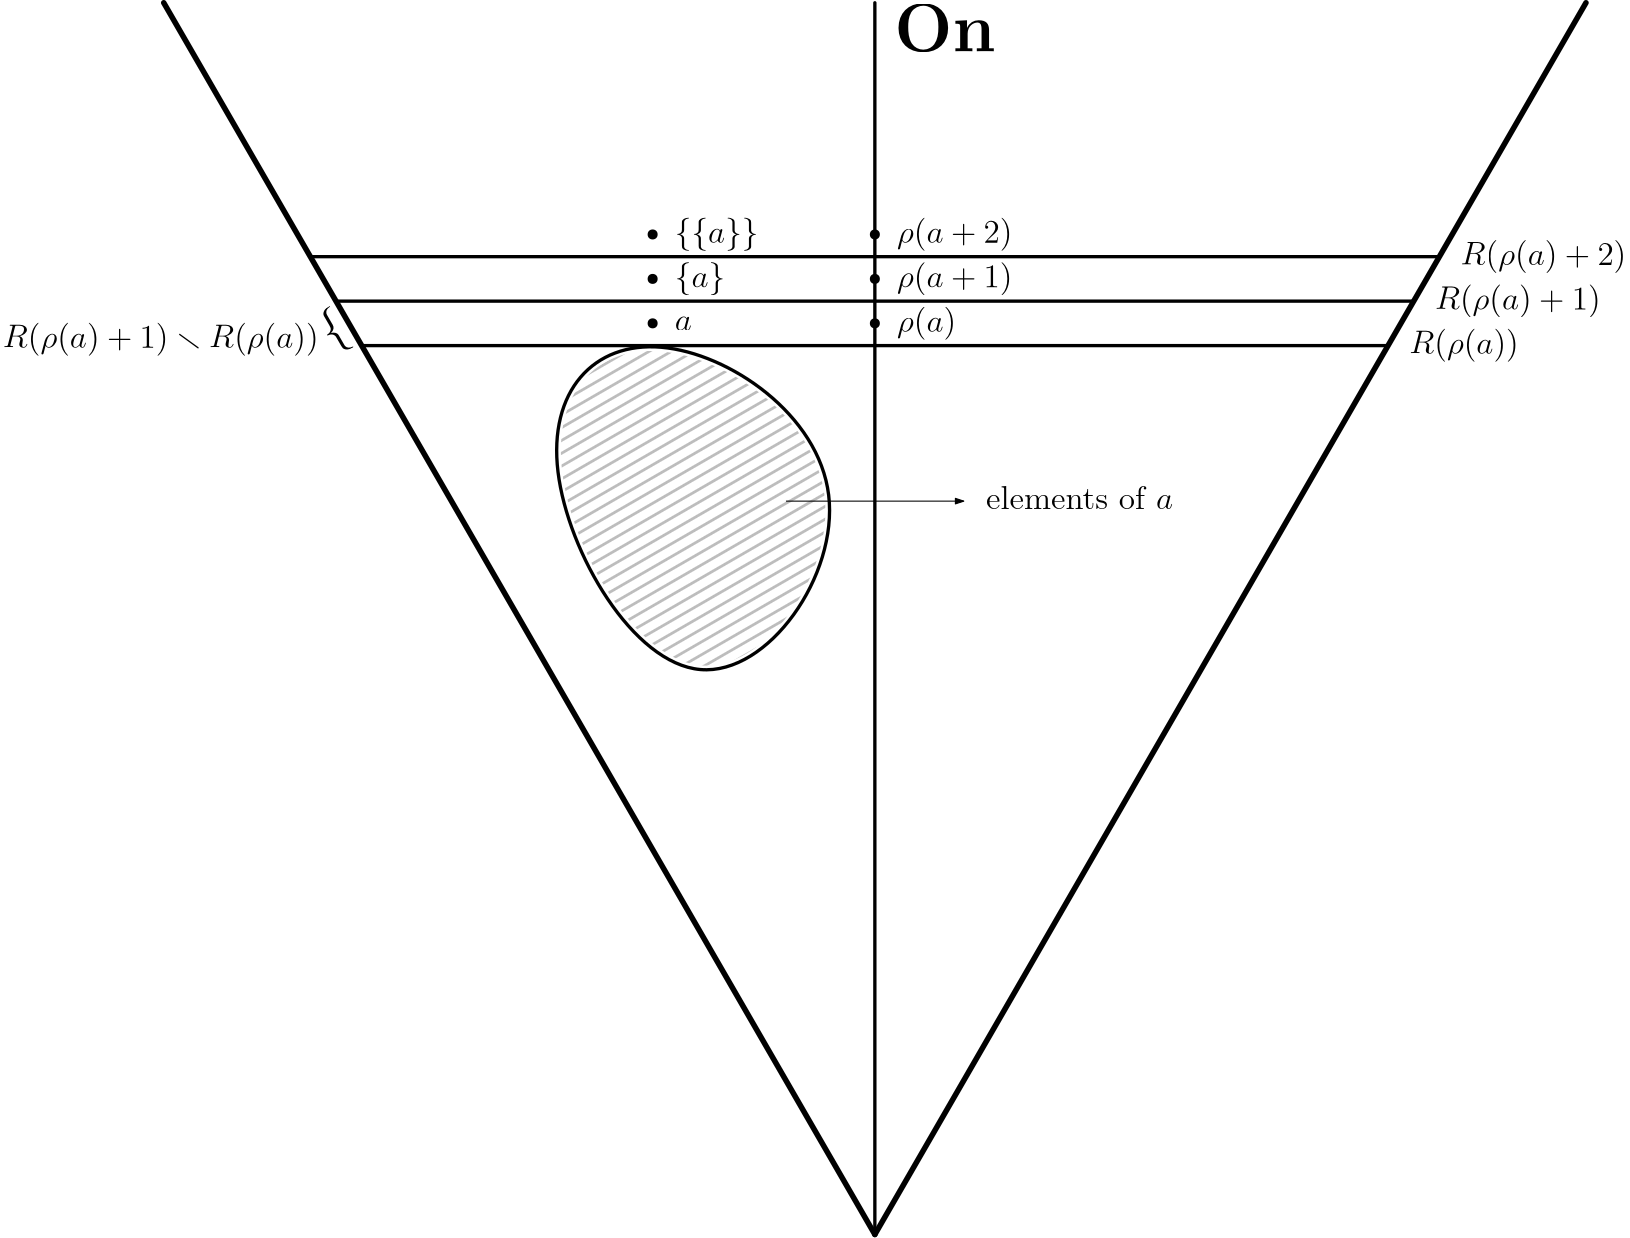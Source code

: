 <?xml version="1.0"?>
<!DOCTYPE ipe SYSTEM "ipe.dtd">
<ipe version="70206" creator="Ipe 7.2.7">
<info created="D:20181021164821" modified="D:20181021172344"/>
<preamble>\usepackage{amsmath}
\usepackage{amssymb}</preamble>
<ipestyle name="basic">
<symbol name="arrow/arc(spx)">
<path stroke="sym-stroke" fill="sym-stroke" pen="sym-pen">
0 0 m
-1 0.333 l
-1 -0.333 l
h
</path>
</symbol>
<symbol name="arrow/farc(spx)">
<path stroke="sym-stroke" fill="white" pen="sym-pen">
0 0 m
-1 0.333 l
-1 -0.333 l
h
</path>
</symbol>
<symbol name="arrow/ptarc(spx)">
<path stroke="sym-stroke" fill="sym-stroke" pen="sym-pen">
0 0 m
-1 0.333 l
-0.8 0 l
-1 -0.333 l
h
</path>
</symbol>
<symbol name="arrow/fptarc(spx)">
<path stroke="sym-stroke" fill="white" pen="sym-pen">
0 0 m
-1 0.333 l
-0.8 0 l
-1 -0.333 l
h
</path>
</symbol>
<symbol name="mark/circle(sx)" transformations="translations">
<path fill="sym-stroke">
0.6 0 0 0.6 0 0 e
0.4 0 0 0.4 0 0 e
</path>
</symbol>
<symbol name="mark/disk(sx)" transformations="translations">
<path fill="sym-stroke">
0.6 0 0 0.6 0 0 e
</path>
</symbol>
<symbol name="mark/fdisk(sfx)" transformations="translations">
<group>
<path fill="sym-fill">
0.5 0 0 0.5 0 0 e
</path>
<path fill="sym-stroke" fillrule="eofill">
0.6 0 0 0.6 0 0 e
0.4 0 0 0.4 0 0 e
</path>
</group>
</symbol>
<symbol name="mark/box(sx)" transformations="translations">
<path fill="sym-stroke" fillrule="eofill">
-0.6 -0.6 m
0.6 -0.6 l
0.6 0.6 l
-0.6 0.6 l
h
-0.4 -0.4 m
0.4 -0.4 l
0.4 0.4 l
-0.4 0.4 l
h
</path>
</symbol>
<symbol name="mark/square(sx)" transformations="translations">
<path fill="sym-stroke">
-0.6 -0.6 m
0.6 -0.6 l
0.6 0.6 l
-0.6 0.6 l
h
</path>
</symbol>
<symbol name="mark/fsquare(sfx)" transformations="translations">
<group>
<path fill="sym-fill">
-0.5 -0.5 m
0.5 -0.5 l
0.5 0.5 l
-0.5 0.5 l
h
</path>
<path fill="sym-stroke" fillrule="eofill">
-0.6 -0.6 m
0.6 -0.6 l
0.6 0.6 l
-0.6 0.6 l
h
-0.4 -0.4 m
0.4 -0.4 l
0.4 0.4 l
-0.4 0.4 l
h
</path>
</group>
</symbol>
<symbol name="mark/cross(sx)" transformations="translations">
<group>
<path fill="sym-stroke">
-0.43 -0.57 m
0.57 0.43 l
0.43 0.57 l
-0.57 -0.43 l
h
</path>
<path fill="sym-stroke">
-0.43 0.57 m
0.57 -0.43 l
0.43 -0.57 l
-0.57 0.43 l
h
</path>
</group>
</symbol>
<symbol name="arrow/fnormal(spx)">
<path stroke="sym-stroke" fill="white" pen="sym-pen">
0 0 m
-1 0.333 l
-1 -0.333 l
h
</path>
</symbol>
<symbol name="arrow/pointed(spx)">
<path stroke="sym-stroke" fill="sym-stroke" pen="sym-pen">
0 0 m
-1 0.333 l
-0.8 0 l
-1 -0.333 l
h
</path>
</symbol>
<symbol name="arrow/fpointed(spx)">
<path stroke="sym-stroke" fill="white" pen="sym-pen">
0 0 m
-1 0.333 l
-0.8 0 l
-1 -0.333 l
h
</path>
</symbol>
<symbol name="arrow/linear(spx)">
<path stroke="sym-stroke" pen="sym-pen">
-1 0.333 m
0 0 l
-1 -0.333 l
</path>
</symbol>
<symbol name="arrow/fdouble(spx)">
<path stroke="sym-stroke" fill="white" pen="sym-pen">
0 0 m
-1 0.333 l
-1 -0.333 l
h
-1 0 m
-2 0.333 l
-2 -0.333 l
h
</path>
</symbol>
<symbol name="arrow/double(spx)">
<path stroke="sym-stroke" fill="sym-stroke" pen="sym-pen">
0 0 m
-1 0.333 l
-1 -0.333 l
h
-1 0 m
-2 0.333 l
-2 -0.333 l
h
</path>
</symbol>
<pen name="heavier" value="0.8"/>
<pen name="fat" value="1.2"/>
<pen name="ultrafat" value="2"/>
<symbolsize name="large" value="5"/>
<symbolsize name="small" value="2"/>
<symbolsize name="tiny" value="1.1"/>
<arrowsize name="large" value="10"/>
<arrowsize name="small" value="5"/>
<arrowsize name="tiny" value="3"/>
<color name="red" value="1 0 0"/>
<color name="green" value="0 1 0"/>
<color name="blue" value="0 0 1"/>
<color name="yellow" value="1 1 0"/>
<color name="orange" value="1 0.647 0"/>
<color name="gold" value="1 0.843 0"/>
<color name="purple" value="0.627 0.125 0.941"/>
<color name="gray" value="0.745"/>
<color name="brown" value="0.647 0.165 0.165"/>
<color name="navy" value="0 0 0.502"/>
<color name="pink" value="1 0.753 0.796"/>
<color name="seagreen" value="0.18 0.545 0.341"/>
<color name="turquoise" value="0.251 0.878 0.816"/>
<color name="violet" value="0.933 0.51 0.933"/>
<color name="darkblue" value="0 0 0.545"/>
<color name="darkcyan" value="0 0.545 0.545"/>
<color name="darkgray" value="0.663"/>
<color name="darkgreen" value="0 0.392 0"/>
<color name="darkmagenta" value="0.545 0 0.545"/>
<color name="darkorange" value="1 0.549 0"/>
<color name="darkred" value="0.545 0 0"/>
<color name="lightblue" value="0.678 0.847 0.902"/>
<color name="lightcyan" value="0.878 1 1"/>
<color name="lightgray" value="0.827"/>
<color name="lightgreen" value="0.565 0.933 0.565"/>
<color name="lightyellow" value="1 1 0.878"/>
<dashstyle name="dashed" value="[4] 0"/>
<dashstyle name="dotted" value="[1 3] 0"/>
<dashstyle name="dash dotted" value="[4 2 1 2] 0"/>
<dashstyle name="dash dot dotted" value="[4 2 1 2 1 2] 0"/>
<textsize name="large" value="\large"/>
<textsize name="Large" value="\Large"/>
<textsize name="LARGE" value="\LARGE"/>
<textsize name="huge" value="\huge"/>
<textsize name="Huge" value="\Huge"/>
<textsize name="small" value="\small"/>
<textsize name="footnote" value="\footnotesize"/>
<textsize name="tiny" value="\tiny"/>
<textstyle name="center" begin="\begin{center}" end="\end{center}"/>
<textstyle name="itemize" begin="\begin{itemize}" end="\end{itemize}"/>
<textstyle name="item" begin="\begin{itemize}\item{}" end="\end{itemize}"/>
<gridsize name="4 pts" value="4"/>
<gridsize name="8 pts (~3 mm)" value="8"/>
<gridsize name="16 pts (~6 mm)" value="16"/>
<gridsize name="32 pts (~12 mm)" value="32"/>
<gridsize name="10 pts (~3.5 mm)" value="10"/>
<gridsize name="20 pts (~7 mm)" value="20"/>
<gridsize name="14 pts (~5 mm)" value="14"/>
<gridsize name="28 pts (~10 mm)" value="28"/>
<gridsize name="56 pts (~20 mm)" value="56"/>
<anglesize name="90 deg" value="90"/>
<anglesize name="60 deg" value="60"/>
<anglesize name="45 deg" value="45"/>
<anglesize name="30 deg" value="30"/>
<anglesize name="22.5 deg" value="22.5"/>
<opacity name="10%" value="0.1"/>
<opacity name="30%" value="0.3"/>
<opacity name="50%" value="0.5"/>
<opacity name="75%" value="0.75"/>
<tiling name="falling" angle="-60" step="4" width="1"/>
<tiling name="rising" angle="30" step="4" width="1"/>
</ipestyle>
<page>
<layer name="alpha"/>
<view layers="alpha" active="alpha"/>
<path layer="alpha" matrix="1.25 0 0 1.25 -57.3444 -169.168" stroke="white" fill="0.741" pen="3" tiling="rising">
233.955 714.074
194.725 670.997
250.878 574.843
311.648 660.997 u
</path>
<path stroke="black" pen="ultrafat" cap="1">
320 384 m
64 827.405 l
</path>
<path stroke="black" pen="ultrafat" cap="1">
320 384 m
576 827.405 l
</path>
<path stroke="black" pen="fat" cap="1">
320 384 m
320 827.405 l
</path>
<path stroke="black" pen="fat">
135.248 704 m
504.752 704 l
</path>
<path stroke="black" pen="fat">
126.01 720 m
513.99 720 l
</path>
<path stroke="black" pen="fat">
116.773 736 m
523.227 736 l
</path>
<use name="mark/disk(sx)" pos="320 712" size="normal" stroke="black"/>
<use name="mark/disk(sx)" pos="320 728" size="normal" stroke="black"/>
<use name="mark/disk(sx)" pos="320 744" size="normal" stroke="black"/>
<text matrix="1 0 0 1 0 157.012" transformations="translations" pos="328 552" stroke="black" type="label" width="21.287" height="8.965" depth="2.99" valign="baseline" size="large" style="math">\rho(a)</text>
<text matrix="1 0 0 1 0 173.012" transformations="translations" pos="328 552" stroke="black" type="label" width="41.558" height="8.965" depth="2.99" valign="baseline" size="large" style="math">\rho(a+1)</text>
<text matrix="1 0 0 1 0 189.012" transformations="translations" pos="328 552" stroke="black" type="label" width="41.558" height="8.965" depth="2.99" valign="baseline" size="large" style="math">\rho(a+2)</text>
<text matrix="1 0 0 1 175.514 297.669" transformations="translations" pos="336.875 403.344" stroke="black" type="label" width="39.4" height="8.965" depth="2.99" valign="baseline" size="large" style="math">R(\rho(a))</text>
<text matrix="1 0 0 1 184.752 313.669" transformations="translations" pos="336.875 403.344" stroke="black" type="label" width="59.671" height="8.965" depth="2.99" valign="baseline" size="large" style="math">R(\rho(a)+1)</text>
<text matrix="1 0 0 1 193.99 329.669" transformations="translations" pos="336.875 403.344" stroke="black" type="label" width="59.671" height="8.965" depth="2.99" valign="baseline" size="large" style="math">R(\rho(a)+2)</text>
<text matrix="1 0 0 1 -330.823 299.857" transformations="translations" pos="336.875 403.344" stroke="black" type="label" width="113.684" height="8.965" depth="2.99" valign="baseline" size="large" style="math">R(\rho(a)+1)\smallsetminus R(\rho(a))</text>
<text matrix="1.03317 0.596498 -0.596498 1.03317 16.4022 85.8049" pos="336.875 403.344" stroke="black" type="label" width="7.173" height="10.756" depth="3.59" valign="baseline" size="Large" style="math">\{</text>
<text matrix="1 0 0 1 -22.0741 -14.9149" transformations="translations" pos="349.087 824.872" stroke="black" type="label" width="36.435" height="17.007" depth="0" valign="baseline" size="Huge">\textbf{On}</text>
<path matrix="1.25 0 0 1.25 -57.3444 -169.168" stroke="black" pen="fat">
233.955 714.074
194.725 670.997
250.878 574.843
311.648 660.997 u
</path>
<use name="mark/disk(sx)" pos="240 712" size="normal" stroke="black"/>
<use name="mark/disk(sx)" pos="240 728" size="normal" stroke="black"/>
<use name="mark/disk(sx)" pos="240 744" size="normal" stroke="black"/>
<text matrix="1 0 0 1 -80 157.426" transformations="translations" pos="328 552" stroke="black" type="label" width="6.145" height="5.147" depth="0" valign="baseline" size="large" style="math">a</text>
<text matrix="1 0 0 1 -80 173.012" transformations="translations" pos="328 552" stroke="black" type="label" width="18.1" height="8.965" depth="2.99" valign="baseline" size="large" style="math">\{a\}</text>
<text matrix="1 0 0 1 -80 189.012" transformations="translations" pos="328 552" stroke="black" type="label" width="30.055" height="8.965" depth="2.99" valign="baseline" size="large" style="math">\{\{a\}\}</text>
<path stroke="black" arrow="normal/tiny">
288 648 m
352 648 l
</path>
<text matrix="1 0 0 1 0 -2.851" transformations="translations" pos="360 648" stroke="black" type="label" width="67.341" height="8.302" depth="0" valign="baseline" size="large">elements of $a$</text>
</page>
</ipe>
